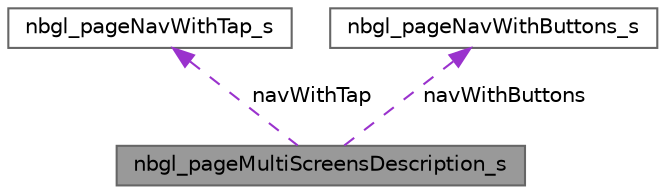 digraph "nbgl_pageMultiScreensDescription_s"
{
 // LATEX_PDF_SIZE
  bgcolor="transparent";
  edge [fontname=Helvetica,fontsize=10,labelfontname=Helvetica,labelfontsize=10];
  node [fontname=Helvetica,fontsize=10,shape=box,height=0.2,width=0.4];
  Node1 [label="nbgl_pageMultiScreensDescription_s",height=0.2,width=0.4,color="gray40", fillcolor="grey60", style="filled", fontcolor="black",tooltip="Structure containing all specific information when creating a multi-screens page."];
  Node2 -> Node1 [dir="back",color="darkorchid3",style="dashed",label=" navWithTap" ];
  Node2 [label="nbgl_pageNavWithTap_s",height=0.2,width=0.4,color="gray40", fillcolor="white", style="filled",URL="$structnbgl__pageNavWithTap__s.html",tooltip="Structure containing all information to create a navigation with \"tap\"."];
  Node3 -> Node1 [dir="back",color="darkorchid3",style="dashed",label=" navWithButtons" ];
  Node3 [label="nbgl_pageNavWithButtons_s",height=0.2,width=0.4,color="gray40", fillcolor="white", style="filled",URL="$structnbgl__pageNavWithButtons__s.html",tooltip="Structure containing all information to create a navigation with buttons in bottom nav bar."];
}
